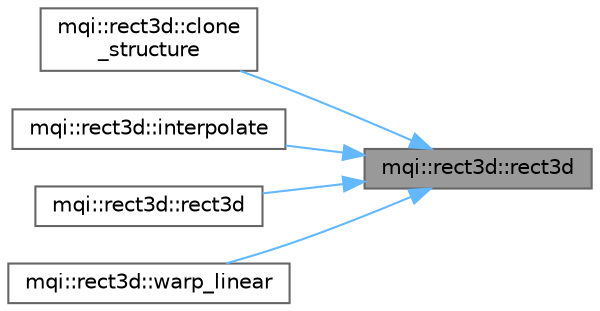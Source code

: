 digraph "mqi::rect3d::rect3d"
{
 // LATEX_PDF_SIZE
  bgcolor="transparent";
  edge [fontname=Helvetica,fontsize=10,labelfontname=Helvetica,labelfontsize=10];
  node [fontname=Helvetica,fontsize=10,shape=box,height=0.2,width=0.4];
  rankdir="RL";
  Node1 [id="Node000001",label="mqi::rect3d::rect3d",height=0.2,width=0.4,color="gray40", fillcolor="grey60", style="filled", fontcolor="black",tooltip="Default constructor. Intended for use by derived classes which will manually initialize members."];
  Node1 -> Node2 [id="edge1_Node000001_Node000002",dir="back",color="steelblue1",style="solid",tooltip=" "];
  Node2 [id="Node000002",label="mqi::rect3d::clone\l_structure",height=0.2,width=0.4,color="grey40", fillcolor="white", style="filled",URL="$classmqi_1_1rect3d.html#a10674c32e6e13a7c602888c5b062f1c2",tooltip="A friend function to copy grid information of src to dest."];
  Node1 -> Node3 [id="edge2_Node000001_Node000003",dir="back",color="steelblue1",style="solid",tooltip=" "];
  Node3 [id="Node000003",label="mqi::rect3d::interpolate",height=0.2,width=0.4,color="grey40", fillcolor="white", style="filled",URL="$classmqi_1_1rect3d.html#abe97b4f27030d4a19a67011ad9aa8554",tooltip="Resamples a source grid onto the geometry of a destination grid using trilinear interpolation."];
  Node1 -> Node4 [id="edge3_Node000001_Node000004",dir="back",color="steelblue1",style="solid",tooltip=" "];
  Node4 [id="Node000004",label="mqi::rect3d::rect3d",height=0.2,width=0.4,color="grey40", fillcolor="white", style="filled",URL="$classmqi_1_1rect3d.html#a1f90d339fb6200509e09b5bee2aa0d4b",tooltip="Copy constructor."];
  Node1 -> Node5 [id="edge4_Node000001_Node000005",dir="back",color="steelblue1",style="solid",tooltip=" "];
  Node5 [id="Node000005",label="mqi::rect3d::warp_linear",height=0.2,width=0.4,color="grey40", fillcolor="white", style="filled",URL="$classmqi_1_1rect3d.html#a8fcffd48abb2c4be3eb8518e74a1a04c",tooltip="Warps a source grid to a destination grid's space using a deformation vector field (DVF)."];
}
